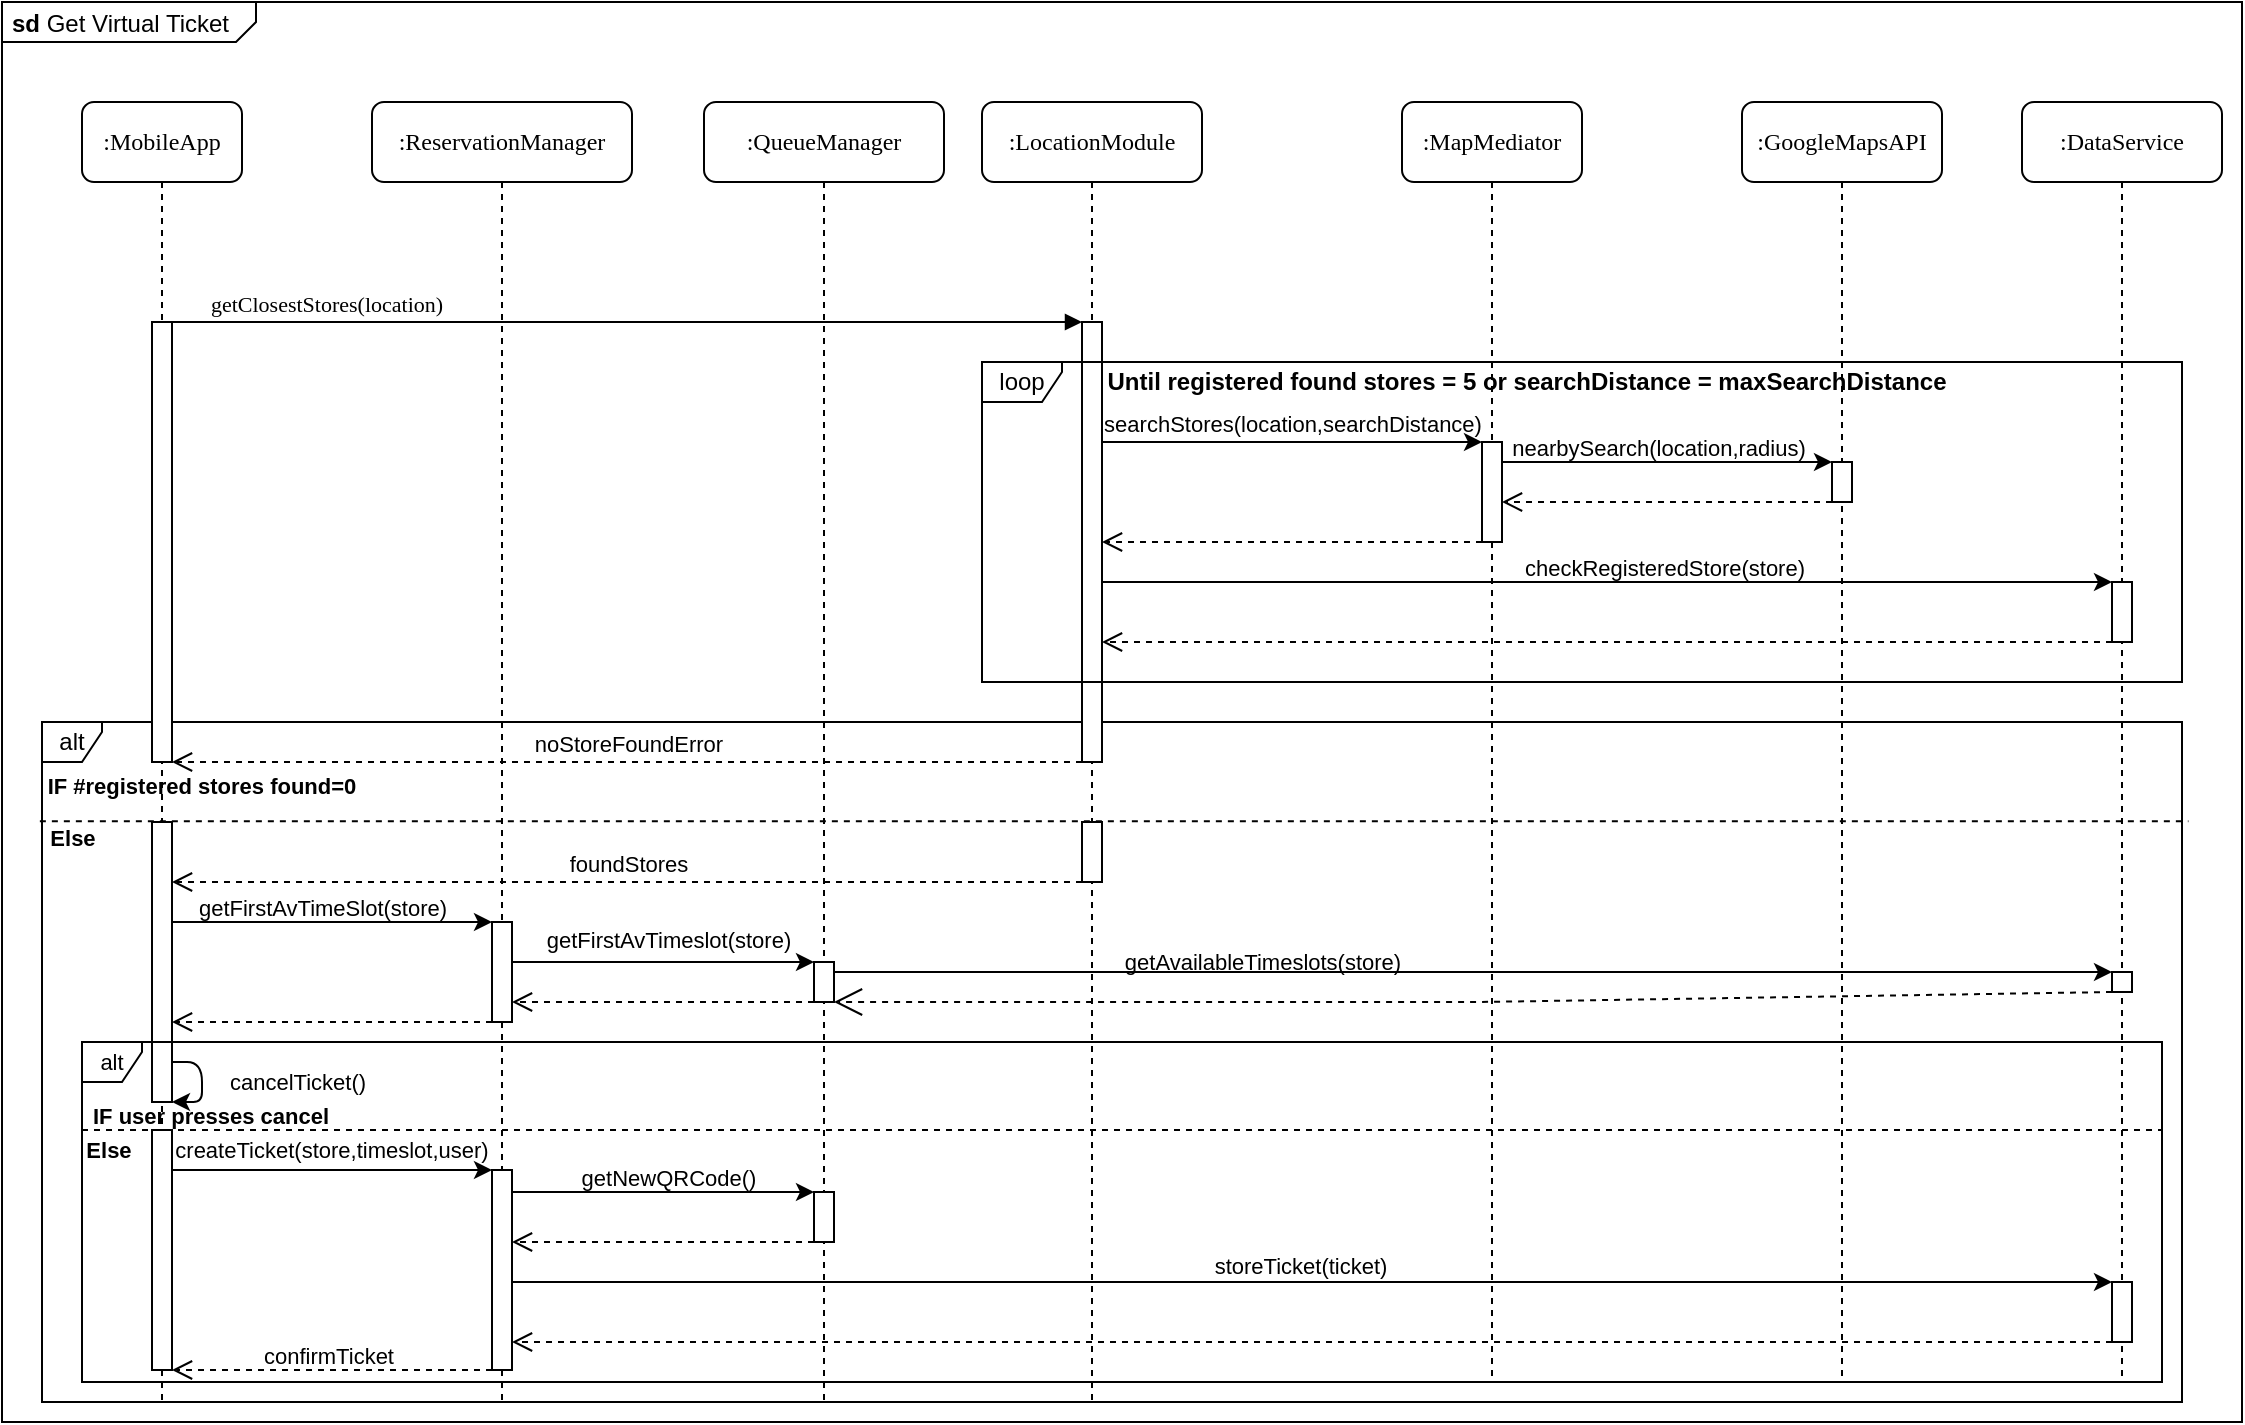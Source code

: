 <mxfile version="14.1.8" type="device"><diagram name="Page-1" id="13e1069c-82ec-6db2-03f1-153e76fe0fe0"><mxGraphModel dx="2305" dy="696" grid="1" gridSize="10" guides="1" tooltips="1" connect="1" arrows="1" fold="1" page="1" pageScale="1" pageWidth="1100" pageHeight="850" background="#ffffff" math="0" shadow="0"><root><mxCell id="0"/><mxCell id="1" parent="0"/><mxCell id="2BaxftpiBd9OJ2vIf-sX-2" value="&lt;p style=&quot;margin: 0px ; margin-top: 4px ; margin-left: 5px ; text-align: left&quot;&gt;&lt;b&gt;sd&lt;/b&gt;&amp;nbsp;Get Virtual Ticket&lt;/p&gt;" style="html=1;shape=mxgraph.sysml.package;overflow=fill;labelX=127.74;align=left;spacingLeft=5;verticalAlign=top;spacingTop=-3;" parent="1" vertex="1"><mxGeometry x="-10" y="30" width="1120" height="710" as="geometry"/></mxCell><mxCell id="Kjj-f9gz36GSLxjsLu7W-19" value="alt" style="shape=umlFrame;whiteSpace=wrap;html=1;labelBackgroundColor=none;width=30;height=20;" parent="1" vertex="1"><mxGeometry x="10" y="390" width="1070" height="340" as="geometry"/></mxCell><mxCell id="Kjj-f9gz36GSLxjsLu7W-49" value="" style="endArrow=none;dashed=1;html=1;fontSize=11;exitX=0;exitY=0;exitDx=0;exitDy=0;" parent="1" edge="1"><mxGeometry width="50" height="50" relative="1" as="geometry"><mxPoint x="30" y="594" as="sourcePoint"/><mxPoint x="1070" y="594" as="targetPoint"/></mxGeometry></mxCell><mxCell id="7baba1c4bc27f4b0-2" value=":ReservationManager" style="shape=umlLifeline;perimeter=lifelinePerimeter;whiteSpace=wrap;html=1;container=1;collapsible=0;recursiveResize=0;outlineConnect=0;rounded=1;shadow=0;comic=0;labelBackgroundColor=none;strokeWidth=1;fontFamily=Verdana;fontSize=12;align=center;" parent="1" vertex="1"><mxGeometry x="175" y="80" width="130" height="650" as="geometry"/></mxCell><mxCell id="Kjj-f9gz36GSLxjsLu7W-51" value="" style="html=1;points=[];perimeter=orthogonalPerimeter;rounded=0;shadow=0;comic=0;labelBackgroundColor=none;strokeWidth=1;fontFamily=Verdana;fontSize=12;align=center;" parent="7baba1c4bc27f4b0-2" vertex="1"><mxGeometry x="60" y="534" width="10" height="100" as="geometry"/></mxCell><mxCell id="Kjj-f9gz36GSLxjsLu7W-35" value="" style="html=1;points=[];perimeter=orthogonalPerimeter;rounded=0;shadow=0;comic=0;labelBackgroundColor=none;strokeWidth=1;fontFamily=Verdana;fontSize=12;align=center;" parent="7baba1c4bc27f4b0-2" vertex="1"><mxGeometry x="60" y="410" width="10" height="50" as="geometry"/></mxCell><mxCell id="7baba1c4bc27f4b0-3" value=":QueueManager" style="shape=umlLifeline;perimeter=lifelinePerimeter;whiteSpace=wrap;html=1;container=1;collapsible=0;recursiveResize=0;outlineConnect=0;rounded=1;shadow=0;comic=0;labelBackgroundColor=none;strokeWidth=1;fontFamily=Verdana;fontSize=12;align=center;" parent="1" vertex="1"><mxGeometry x="341" y="80" width="120" height="650" as="geometry"/></mxCell><mxCell id="Kjj-f9gz36GSLxjsLu7W-53" value="" style="html=1;points=[];perimeter=orthogonalPerimeter;rounded=0;shadow=0;comic=0;labelBackgroundColor=none;strokeWidth=1;fontFamily=Verdana;fontSize=12;align=center;" parent="7baba1c4bc27f4b0-3" vertex="1"><mxGeometry x="55" y="545" width="10" height="25" as="geometry"/></mxCell><mxCell id="8iQBaGLi5il_t3sUVlv0-1" value="" style="html=1;points=[];perimeter=orthogonalPerimeter;rounded=0;shadow=0;comic=0;labelBackgroundColor=none;strokeWidth=1;fontFamily=Verdana;fontSize=12;align=center;" vertex="1" parent="7baba1c4bc27f4b0-3"><mxGeometry x="55" y="430" width="10" height="20" as="geometry"/></mxCell><mxCell id="7baba1c4bc27f4b0-4" value=":LocationModule" style="shape=umlLifeline;perimeter=lifelinePerimeter;whiteSpace=wrap;html=1;container=1;collapsible=0;recursiveResize=0;outlineConnect=0;rounded=1;shadow=0;comic=0;labelBackgroundColor=none;strokeWidth=1;fontFamily=Verdana;fontSize=12;align=center;" parent="1" vertex="1"><mxGeometry x="480" y="80" width="110" height="650" as="geometry"/></mxCell><mxCell id="Kjj-f9gz36GSLxjsLu7W-1" value="" style="html=1;points=[];perimeter=orthogonalPerimeter;rounded=0;shadow=0;comic=0;labelBackgroundColor=none;strokeWidth=1;fontFamily=Verdana;fontSize=12;align=center;" parent="7baba1c4bc27f4b0-4" vertex="1"><mxGeometry x="50" y="110" width="10" height="220" as="geometry"/></mxCell><mxCell id="7j1PJ6Efpl6VkVRw9Cbf-1" value="" style="html=1;points=[];perimeter=orthogonalPerimeter;rounded=0;shadow=0;comic=0;labelBackgroundColor=none;strokeWidth=1;fontFamily=Verdana;fontSize=12;align=center;" parent="7baba1c4bc27f4b0-4" vertex="1"><mxGeometry x="50" y="360" width="10" height="30" as="geometry"/></mxCell><mxCell id="7baba1c4bc27f4b0-5" value=":MapMediator" style="shape=umlLifeline;perimeter=lifelinePerimeter;whiteSpace=wrap;html=1;container=1;collapsible=0;recursiveResize=0;outlineConnect=0;rounded=1;shadow=0;comic=0;labelBackgroundColor=none;strokeWidth=1;fontFamily=Verdana;fontSize=12;align=center;" parent="1" vertex="1"><mxGeometry x="690" y="80" width="90" height="640" as="geometry"/></mxCell><mxCell id="Kjj-f9gz36GSLxjsLu7W-6" value="" style="html=1;points=[];perimeter=orthogonalPerimeter;rounded=0;shadow=0;comic=0;labelBackgroundColor=none;strokeWidth=1;fontFamily=Verdana;fontSize=12;align=center;" parent="7baba1c4bc27f4b0-5" vertex="1"><mxGeometry x="40" y="170" width="10" height="50" as="geometry"/></mxCell><mxCell id="7baba1c4bc27f4b0-6" value=":GoogleMapsAPI" style="shape=umlLifeline;perimeter=lifelinePerimeter;whiteSpace=wrap;html=1;container=1;collapsible=0;recursiveResize=0;outlineConnect=0;rounded=1;shadow=0;comic=0;labelBackgroundColor=none;strokeWidth=1;fontFamily=Verdana;fontSize=12;align=center;" parent="1" vertex="1"><mxGeometry x="860" y="80" width="100" height="640" as="geometry"/></mxCell><mxCell id="Kjj-f9gz36GSLxjsLu7W-9" value="" style="html=1;points=[];perimeter=orthogonalPerimeter;rounded=0;shadow=0;comic=0;labelBackgroundColor=none;strokeWidth=1;fontFamily=Verdana;fontSize=12;align=center;" parent="7baba1c4bc27f4b0-6" vertex="1"><mxGeometry x="45" y="180" width="10" height="20" as="geometry"/></mxCell><mxCell id="7baba1c4bc27f4b0-7" value=":DataService" style="shape=umlLifeline;perimeter=lifelinePerimeter;whiteSpace=wrap;html=1;container=1;collapsible=0;recursiveResize=0;outlineConnect=0;rounded=1;shadow=0;comic=0;labelBackgroundColor=none;strokeWidth=1;fontFamily=Verdana;fontSize=12;align=center;" parent="1" vertex="1"><mxGeometry x="1000" y="80" width="100" height="640" as="geometry"/></mxCell><mxCell id="Kjj-f9gz36GSLxjsLu7W-15" value="" style="html=1;points=[];perimeter=orthogonalPerimeter;rounded=0;shadow=0;comic=0;labelBackgroundColor=none;strokeWidth=1;fontFamily=Verdana;fontSize=12;align=center;" parent="7baba1c4bc27f4b0-7" vertex="1"><mxGeometry x="45" y="240" width="10" height="30" as="geometry"/></mxCell><mxCell id="Kjj-f9gz36GSLxjsLu7W-75" value="" style="html=1;points=[];perimeter=orthogonalPerimeter;rounded=0;shadow=0;comic=0;labelBackgroundColor=none;strokeWidth=1;fontFamily=Verdana;fontSize=12;align=center;" parent="7baba1c4bc27f4b0-7" vertex="1"><mxGeometry x="45" y="435" width="10" height="10" as="geometry"/></mxCell><mxCell id="7baba1c4bc27f4b0-8" value=":MobileApp" style="shape=umlLifeline;perimeter=lifelinePerimeter;whiteSpace=wrap;html=1;container=1;collapsible=0;recursiveResize=0;outlineConnect=0;rounded=1;shadow=0;comic=0;labelBackgroundColor=none;strokeWidth=1;fontFamily=Verdana;fontSize=12;align=center;" parent="1" vertex="1"><mxGeometry x="30" y="80" width="80" height="650" as="geometry"/></mxCell><mxCell id="7baba1c4bc27f4b0-9" value="" style="html=1;points=[];perimeter=orthogonalPerimeter;rounded=0;shadow=0;comic=0;labelBackgroundColor=none;strokeWidth=1;fontFamily=Verdana;fontSize=12;align=center;" parent="7baba1c4bc27f4b0-8" vertex="1"><mxGeometry x="35" y="110" width="10" height="220" as="geometry"/></mxCell><mxCell id="Kjj-f9gz36GSLxjsLu7W-30" value="" style="html=1;points=[];perimeter=orthogonalPerimeter;rounded=0;shadow=0;comic=0;labelBackgroundColor=none;strokeWidth=1;fontFamily=Verdana;fontSize=12;align=center;" parent="7baba1c4bc27f4b0-8" vertex="1"><mxGeometry x="35" y="360" width="10" height="140" as="geometry"/></mxCell><mxCell id="Kjj-f9gz36GSLxjsLu7W-52" value="" style="html=1;points=[];perimeter=orthogonalPerimeter;rounded=0;shadow=0;comic=0;labelBackgroundColor=none;strokeWidth=1;fontFamily=Verdana;fontSize=12;align=center;" parent="7baba1c4bc27f4b0-8" vertex="1"><mxGeometry x="35" y="514" width="10" height="120" as="geometry"/></mxCell><mxCell id="7j1PJ6Efpl6VkVRw9Cbf-2" value="" style="endArrow=classic;html=1;" parent="7baba1c4bc27f4b0-8" edge="1"><mxGeometry width="50" height="50" relative="1" as="geometry"><mxPoint x="45" y="480" as="sourcePoint"/><mxPoint x="45" y="500" as="targetPoint"/><Array as="points"><mxPoint x="60" y="480"/><mxPoint x="60" y="500"/></Array></mxGeometry></mxCell><mxCell id="7baba1c4bc27f4b0-14" value="getClosestStores(location)" style="html=1;verticalAlign=bottom;endArrow=block;labelBackgroundColor=none;fontFamily=Verdana;fontSize=11;edgeStyle=elbowEdgeStyle;elbow=vertical;" parent="1" source="7baba1c4bc27f4b0-9" target="Kjj-f9gz36GSLxjsLu7W-1" edge="1"><mxGeometry x="-0.663" relative="1" as="geometry"><mxPoint x="230" y="190" as="sourcePoint"/><mxPoint x="530" y="190" as="targetPoint"/><Array as="points"><mxPoint x="503" y="190"/><mxPoint x="653" y="200"/></Array><mxPoint as="offset"/></mxGeometry></mxCell><mxCell id="Kjj-f9gz36GSLxjsLu7W-4" value="Until registered found stores = 5 or searchDistance = maxSearchDistance" style="text;html=1;strokeColor=none;fillColor=none;align=center;verticalAlign=middle;whiteSpace=wrap;rounded=0;fontStyle=1" parent="1" vertex="1"><mxGeometry x="530" y="210" width="445" height="20" as="geometry"/></mxCell><mxCell id="Kjj-f9gz36GSLxjsLu7W-7" style="edgeStyle=orthogonalEdgeStyle;rounded=0;orthogonalLoop=1;jettySize=auto;html=1;" parent="1" source="Kjj-f9gz36GSLxjsLu7W-1" target="Kjj-f9gz36GSLxjsLu7W-6" edge="1"><mxGeometry relative="1" as="geometry"><Array as="points"><mxPoint x="600" y="250"/><mxPoint x="600" y="250"/></Array></mxGeometry></mxCell><mxCell id="Kjj-f9gz36GSLxjsLu7W-8" value="searchStores(location,searchDistance)" style="edgeLabel;html=1;align=center;verticalAlign=middle;resizable=0;points=[];labelBackgroundColor=none;fontSize=11;" parent="Kjj-f9gz36GSLxjsLu7W-7" vertex="1" connectable="0"><mxGeometry x="0.333" y="-1" relative="1" as="geometry"><mxPoint x="-31.33" y="-10" as="offset"/></mxGeometry></mxCell><mxCell id="Kjj-f9gz36GSLxjsLu7W-10" style="edgeStyle=orthogonalEdgeStyle;rounded=0;orthogonalLoop=1;jettySize=auto;html=1;" parent="1" source="Kjj-f9gz36GSLxjsLu7W-6" target="Kjj-f9gz36GSLxjsLu7W-9" edge="1"><mxGeometry relative="1" as="geometry"><Array as="points"><mxPoint x="840" y="260"/><mxPoint x="840" y="260"/></Array></mxGeometry></mxCell><mxCell id="Kjj-f9gz36GSLxjsLu7W-11" value="nearbySearch(location,radius)" style="edgeLabel;html=1;align=center;verticalAlign=middle;resizable=0;points=[];labelBackgroundColor=none;fontSize=11;" parent="Kjj-f9gz36GSLxjsLu7W-10" vertex="1" connectable="0"><mxGeometry x="-0.22" y="-1" relative="1" as="geometry"><mxPoint x="13.17" y="-8" as="offset"/></mxGeometry></mxCell><mxCell id="Kjj-f9gz36GSLxjsLu7W-12" value="" style="html=1;verticalAlign=bottom;endArrow=open;dashed=1;endSize=8;" parent="1" source="Kjj-f9gz36GSLxjsLu7W-9" target="Kjj-f9gz36GSLxjsLu7W-6" edge="1"><mxGeometry relative="1" as="geometry"><mxPoint x="850" y="280" as="sourcePoint"/><mxPoint x="770" y="280" as="targetPoint"/><Array as="points"><mxPoint x="840" y="280"/></Array></mxGeometry></mxCell><mxCell id="Kjj-f9gz36GSLxjsLu7W-13" value="" style="html=1;verticalAlign=bottom;endArrow=open;dashed=1;endSize=8;" parent="1" source="Kjj-f9gz36GSLxjsLu7W-6" target="Kjj-f9gz36GSLxjsLu7W-1" edge="1"><mxGeometry relative="1" as="geometry"><mxPoint x="710" y="300" as="sourcePoint"/><mxPoint x="630" y="300" as="targetPoint"/><Array as="points"><mxPoint x="640" y="300"/></Array></mxGeometry></mxCell><mxCell id="Kjj-f9gz36GSLxjsLu7W-16" style="edgeStyle=orthogonalEdgeStyle;rounded=0;orthogonalLoop=1;jettySize=auto;html=1;" parent="1" source="Kjj-f9gz36GSLxjsLu7W-1" target="Kjj-f9gz36GSLxjsLu7W-15" edge="1"><mxGeometry relative="1" as="geometry"><Array as="points"><mxPoint x="790" y="320"/><mxPoint x="790" y="320"/></Array></mxGeometry></mxCell><mxCell id="Kjj-f9gz36GSLxjsLu7W-17" value="checkRegisteredStore(store)" style="edgeLabel;html=1;align=center;verticalAlign=middle;resizable=0;points=[];labelBackgroundColor=none;fontSize=11;" parent="Kjj-f9gz36GSLxjsLu7W-16" vertex="1" connectable="0"><mxGeometry x="0.025" relative="1" as="geometry"><mxPoint x="21.38" y="-7" as="offset"/></mxGeometry></mxCell><mxCell id="Kjj-f9gz36GSLxjsLu7W-18" value="" style="html=1;verticalAlign=bottom;endArrow=open;dashed=1;endSize=8;" parent="1" edge="1"><mxGeometry relative="1" as="geometry"><mxPoint x="1045" y="350" as="sourcePoint"/><mxPoint x="540" y="350" as="targetPoint"/><Array as="points"><mxPoint x="880" y="350"/><mxPoint x="820" y="350"/><mxPoint x="700" y="350"/></Array></mxGeometry></mxCell><mxCell id="Kjj-f9gz36GSLxjsLu7W-20" value="IF #registered stores found=0" style="text;html=1;strokeColor=none;fillColor=none;align=center;verticalAlign=middle;whiteSpace=wrap;rounded=0;labelBackgroundColor=none;fontStyle=1;fontSize=11;" parent="1" vertex="1"><mxGeometry x="11" y="410" width="158" height="23" as="geometry"/></mxCell><mxCell id="Kjj-f9gz36GSLxjsLu7W-23" value="noStoreFoundError" style="html=1;verticalAlign=bottom;endArrow=open;dashed=1;endSize=8;fontSize=11;labelBackgroundColor=none;" parent="1" source="Kjj-f9gz36GSLxjsLu7W-1" target="7baba1c4bc27f4b0-9" edge="1"><mxGeometry relative="1" as="geometry"><mxPoint x="220" y="410" as="sourcePoint"/><mxPoint x="100" y="446.58" as="targetPoint"/><Array as="points"><mxPoint x="160" y="410"/></Array></mxGeometry></mxCell><mxCell id="Kjj-f9gz36GSLxjsLu7W-24" value="" style="endArrow=none;dashed=1;html=1;fontSize=11;exitX=-0.001;exitY=0.146;exitDx=0;exitDy=0;exitPerimeter=0;entryX=1.003;entryY=0.146;entryDx=0;entryDy=0;entryPerimeter=0;" parent="1" source="Kjj-f9gz36GSLxjsLu7W-19" target="Kjj-f9gz36GSLxjsLu7W-19" edge="1"><mxGeometry width="50" height="50" relative="1" as="geometry"><mxPoint x="410" y="520" as="sourcePoint"/><mxPoint x="460" y="470" as="targetPoint"/></mxGeometry></mxCell><mxCell id="Kjj-f9gz36GSLxjsLu7W-25" value="Else" style="text;html=1;strokeColor=none;fillColor=none;align=center;verticalAlign=middle;whiteSpace=wrap;rounded=0;labelBackgroundColor=none;fontStyle=1;fontSize=11;" parent="1" vertex="1"><mxGeometry x="11" y="441" width="29" height="13" as="geometry"/></mxCell><mxCell id="Kjj-f9gz36GSLxjsLu7W-28" value="foundStores" style="html=1;verticalAlign=bottom;endArrow=open;dashed=1;endSize=8;fontSize=11;labelBackgroundColor=none;" parent="1" source="7j1PJ6Efpl6VkVRw9Cbf-1" target="Kjj-f9gz36GSLxjsLu7W-30" edge="1"><mxGeometry relative="1" as="geometry"><mxPoint x="220" y="480" as="sourcePoint"/><mxPoint x="170" y="480" as="targetPoint"/><Array as="points"><mxPoint x="340" y="470"/><mxPoint x="160" y="470"/></Array></mxGeometry></mxCell><mxCell id="Kjj-f9gz36GSLxjsLu7W-36" style="edgeStyle=orthogonalEdgeStyle;rounded=0;orthogonalLoop=1;jettySize=auto;html=1;fontSize=11;" parent="1" source="Kjj-f9gz36GSLxjsLu7W-30" target="Kjj-f9gz36GSLxjsLu7W-35" edge="1"><mxGeometry relative="1" as="geometry"><mxPoint x="230" y="510" as="sourcePoint"/><Array as="points"><mxPoint x="160" y="490"/><mxPoint x="160" y="490"/></Array></mxGeometry></mxCell><mxCell id="Kjj-f9gz36GSLxjsLu7W-37" value="getFirstAvTimeSlot(store)" style="edgeLabel;html=1;align=center;verticalAlign=middle;resizable=0;points=[];fontSize=11;labelBackgroundColor=none;" parent="Kjj-f9gz36GSLxjsLu7W-36" vertex="1" connectable="0"><mxGeometry x="0.132" y="-1" relative="1" as="geometry"><mxPoint x="-16" y="-8" as="offset"/></mxGeometry></mxCell><mxCell id="Kjj-f9gz36GSLxjsLu7W-38" value="" style="html=1;verticalAlign=bottom;endArrow=open;dashed=1;endSize=8;fontSize=11;" parent="1" source="Kjj-f9gz36GSLxjsLu7W-35" target="Kjj-f9gz36GSLxjsLu7W-30" edge="1"><mxGeometry relative="1" as="geometry"><mxPoint x="395.0" y="530" as="sourcePoint"/><mxPoint x="230" y="540" as="targetPoint"/><Array as="points"><mxPoint x="150" y="540"/></Array></mxGeometry></mxCell><mxCell id="Kjj-f9gz36GSLxjsLu7W-41" value="IF user presses cancel" style="text;html=1;strokeColor=none;fillColor=none;align=center;verticalAlign=middle;whiteSpace=wrap;rounded=0;labelBackgroundColor=none;fontStyle=1;fontSize=11;" parent="1" vertex="1"><mxGeometry x="29" y="580" width="131" height="13" as="geometry"/></mxCell><mxCell id="Kjj-f9gz36GSLxjsLu7W-50" value="Else" style="text;html=1;strokeColor=none;fillColor=none;align=center;verticalAlign=middle;whiteSpace=wrap;rounded=0;labelBackgroundColor=none;fontStyle=1;fontSize=11;" parent="1" vertex="1"><mxGeometry x="30" y="597" width="27" height="13" as="geometry"/></mxCell><mxCell id="Kjj-f9gz36GSLxjsLu7W-54" style="edgeStyle=orthogonalEdgeStyle;rounded=0;orthogonalLoop=1;jettySize=auto;html=1;fontSize=11;" parent="1" source="Kjj-f9gz36GSLxjsLu7W-51" target="Kjj-f9gz36GSLxjsLu7W-53" edge="1"><mxGeometry relative="1" as="geometry"><Array as="points"><mxPoint x="310" y="625"/><mxPoint x="310" y="625"/></Array></mxGeometry></mxCell><mxCell id="Kjj-f9gz36GSLxjsLu7W-58" value="getNewQRCode()" style="edgeLabel;html=1;align=center;verticalAlign=middle;resizable=0;points=[];fontSize=11;labelBackgroundColor=none;" parent="Kjj-f9gz36GSLxjsLu7W-54" vertex="1" connectable="0"><mxGeometry x="0.131" y="-1" relative="1" as="geometry"><mxPoint x="-8.14" y="-8.53" as="offset"/></mxGeometry></mxCell><mxCell id="Kjj-f9gz36GSLxjsLu7W-59" value="" style="html=1;verticalAlign=bottom;endArrow=open;dashed=1;endSize=8;fontSize=11;" parent="1" source="Kjj-f9gz36GSLxjsLu7W-53" target="Kjj-f9gz36GSLxjsLu7W-51" edge="1"><mxGeometry relative="1" as="geometry"><mxPoint x="385" y="640" as="sourcePoint"/><mxPoint x="250" y="640" as="targetPoint"/><Array as="points"><mxPoint x="350" y="650"/></Array></mxGeometry></mxCell><mxCell id="Kjj-f9gz36GSLxjsLu7W-68" value="" style="html=1;points=[];perimeter=orthogonalPerimeter;rounded=0;shadow=0;comic=0;labelBackgroundColor=none;strokeWidth=1;fontFamily=Verdana;fontSize=12;align=center;" parent="1" vertex="1"><mxGeometry x="1045" y="670" width="10" height="30" as="geometry"/></mxCell><mxCell id="Kjj-f9gz36GSLxjsLu7W-69" style="edgeStyle=orthogonalEdgeStyle;rounded=0;orthogonalLoop=1;jettySize=auto;html=1;fontSize=10;" parent="1" source="Kjj-f9gz36GSLxjsLu7W-51" target="Kjj-f9gz36GSLxjsLu7W-68" edge="1"><mxGeometry relative="1" as="geometry"><Array as="points"><mxPoint x="650" y="670"/><mxPoint x="650" y="670"/></Array></mxGeometry></mxCell><mxCell id="Kjj-f9gz36GSLxjsLu7W-73" value="storeTicket(ticket)" style="edgeLabel;html=1;align=center;verticalAlign=middle;resizable=0;points=[];fontSize=11;labelBackgroundColor=none;" parent="Kjj-f9gz36GSLxjsLu7W-69" vertex="1" connectable="0"><mxGeometry x="-0.118" y="-3" relative="1" as="geometry"><mxPoint x="41" y="-11" as="offset"/></mxGeometry></mxCell><mxCell id="Kjj-f9gz36GSLxjsLu7W-70" value="" style="html=1;verticalAlign=bottom;endArrow=open;dashed=1;endSize=8;fontSize=11;" parent="1" source="Kjj-f9gz36GSLxjsLu7W-68" target="Kjj-f9gz36GSLxjsLu7W-51" edge="1"><mxGeometry relative="1" as="geometry"><mxPoint x="445" y="700" as="sourcePoint"/><mxPoint x="310" y="700" as="targetPoint"/><Array as="points"><mxPoint x="410" y="700"/></Array></mxGeometry></mxCell><mxCell id="Kjj-f9gz36GSLxjsLu7W-71" value="" style="html=1;verticalAlign=bottom;endArrow=open;dashed=1;endSize=8;fontSize=11;" parent="1" source="Kjj-f9gz36GSLxjsLu7W-51" target="Kjj-f9gz36GSLxjsLu7W-52" edge="1"><mxGeometry relative="1" as="geometry"><mxPoint x="220.0" y="714" as="sourcePoint"/><mxPoint x="85" y="714" as="targetPoint"/><Array as="points"><mxPoint x="190" y="714"/></Array></mxGeometry></mxCell><mxCell id="Kjj-f9gz36GSLxjsLu7W-72" value="confirmTicket" style="edgeLabel;html=1;align=center;verticalAlign=middle;resizable=0;points=[];fontSize=11;labelBackgroundColor=none;" parent="Kjj-f9gz36GSLxjsLu7W-71" vertex="1" connectable="0"><mxGeometry x="0.076" y="2" relative="1" as="geometry"><mxPoint x="4" y="-9" as="offset"/></mxGeometry></mxCell><mxCell id="Kjj-f9gz36GSLxjsLu7W-76" style="edgeStyle=orthogonalEdgeStyle;rounded=0;orthogonalLoop=1;jettySize=auto;html=1;fontSize=10;" parent="1" source="Kjj-f9gz36GSLxjsLu7W-35" target="8iQBaGLi5il_t3sUVlv0-1" edge="1"><mxGeometry relative="1" as="geometry"><Array as="points"><mxPoint x="320" y="510"/><mxPoint x="320" y="510"/></Array></mxGeometry></mxCell><mxCell id="Kjj-f9gz36GSLxjsLu7W-77" value="getFirstAvTimeslot(store)" style="edgeLabel;html=1;align=center;verticalAlign=middle;resizable=0;points=[];fontSize=11;labelBackgroundColor=none;" parent="Kjj-f9gz36GSLxjsLu7W-76" vertex="1" connectable="0"><mxGeometry x="-0.144" y="3" relative="1" as="geometry"><mxPoint x="13.29" y="-8" as="offset"/></mxGeometry></mxCell><mxCell id="Kjj-f9gz36GSLxjsLu7W-78" value="" style="html=1;verticalAlign=bottom;endArrow=open;dashed=1;endSize=8;" parent="1" source="8iQBaGLi5il_t3sUVlv0-1" target="Kjj-f9gz36GSLxjsLu7W-35" edge="1"><mxGeometry relative="1" as="geometry"><mxPoint x="1015" y="540" as="sourcePoint"/><mxPoint x="510" y="540" as="targetPoint"/><Array as="points"><mxPoint x="350" y="530"/><mxPoint x="300" y="530"/></Array></mxGeometry></mxCell><mxCell id="7j1PJ6Efpl6VkVRw9Cbf-5" value="&lt;font style=&quot;font-size: 11px&quot;&gt;cancelTicket()&lt;/font&gt;" style="text;html=1;strokeColor=none;fillColor=none;align=center;verticalAlign=middle;whiteSpace=wrap;rounded=0;" parent="1" vertex="1"><mxGeometry x="103" y="560" width="70" height="20" as="geometry"/></mxCell><mxCell id="7j1PJ6Efpl6VkVRw9Cbf-7" value="" style="endArrow=classic;html=1;" parent="1" source="Kjj-f9gz36GSLxjsLu7W-52" target="Kjj-f9gz36GSLxjsLu7W-51" edge="1"><mxGeometry width="50" height="50" relative="1" as="geometry"><mxPoint x="280" y="660" as="sourcePoint"/><mxPoint x="330" y="610" as="targetPoint"/><Array as="points"><mxPoint x="150" y="614"/></Array></mxGeometry></mxCell><mxCell id="7j1PJ6Efpl6VkVRw9Cbf-8" value="&lt;font style=&quot;font-size: 11px&quot;&gt;createTicket(store,timeslot,user)&lt;/font&gt;" style="text;html=1;strokeColor=none;fillColor=none;align=center;verticalAlign=middle;whiteSpace=wrap;rounded=0;" parent="1" vertex="1"><mxGeometry x="85" y="600" width="140" height="7" as="geometry"/></mxCell><mxCell id="Kjj-f9gz36GSLxjsLu7W-3" value="loop" style="shape=umlFrame;whiteSpace=wrap;html=1;fontSize=12;width=40;height=20;" parent="1" vertex="1"><mxGeometry x="480" y="210" width="600" height="160" as="geometry"/></mxCell><mxCell id="Kjj-f9gz36GSLxjsLu7W-40" value="alt" style="shape=umlFrame;whiteSpace=wrap;html=1;labelBackgroundColor=none;fontSize=11;width=30;height=20;" parent="1" vertex="1"><mxGeometry x="30" y="550" width="1040" height="170" as="geometry"/></mxCell><mxCell id="8iQBaGLi5il_t3sUVlv0-3" style="edgeStyle=orthogonalEdgeStyle;rounded=0;orthogonalLoop=1;jettySize=auto;html=1;" edge="1" parent="1" source="8iQBaGLi5il_t3sUVlv0-1" target="Kjj-f9gz36GSLxjsLu7W-75"><mxGeometry relative="1" as="geometry"><Array as="points"><mxPoint x="560" y="515"/><mxPoint x="560" y="515"/></Array></mxGeometry></mxCell><mxCell id="8iQBaGLi5il_t3sUVlv0-4" value="getAvailableTimeslots(store)" style="edgeLabel;html=1;align=center;verticalAlign=middle;resizable=0;points=[];fontSize=11;labelBackgroundColor=none;" vertex="1" connectable="0" parent="1"><mxGeometry x="619.998" y="510" as="geometry"/></mxCell><mxCell id="8iQBaGLi5il_t3sUVlv0-5" value="" style="endArrow=open;endSize=12;dashed=1;html=1;" edge="1" parent="1" source="Kjj-f9gz36GSLxjsLu7W-75" target="8iQBaGLi5il_t3sUVlv0-1"><mxGeometry width="160" relative="1" as="geometry"><mxPoint x="610" y="530" as="sourcePoint"/><mxPoint x="770" y="530" as="targetPoint"/><Array as="points"><mxPoint x="730" y="530"/></Array></mxGeometry></mxCell></root></mxGraphModel></diagram></mxfile>